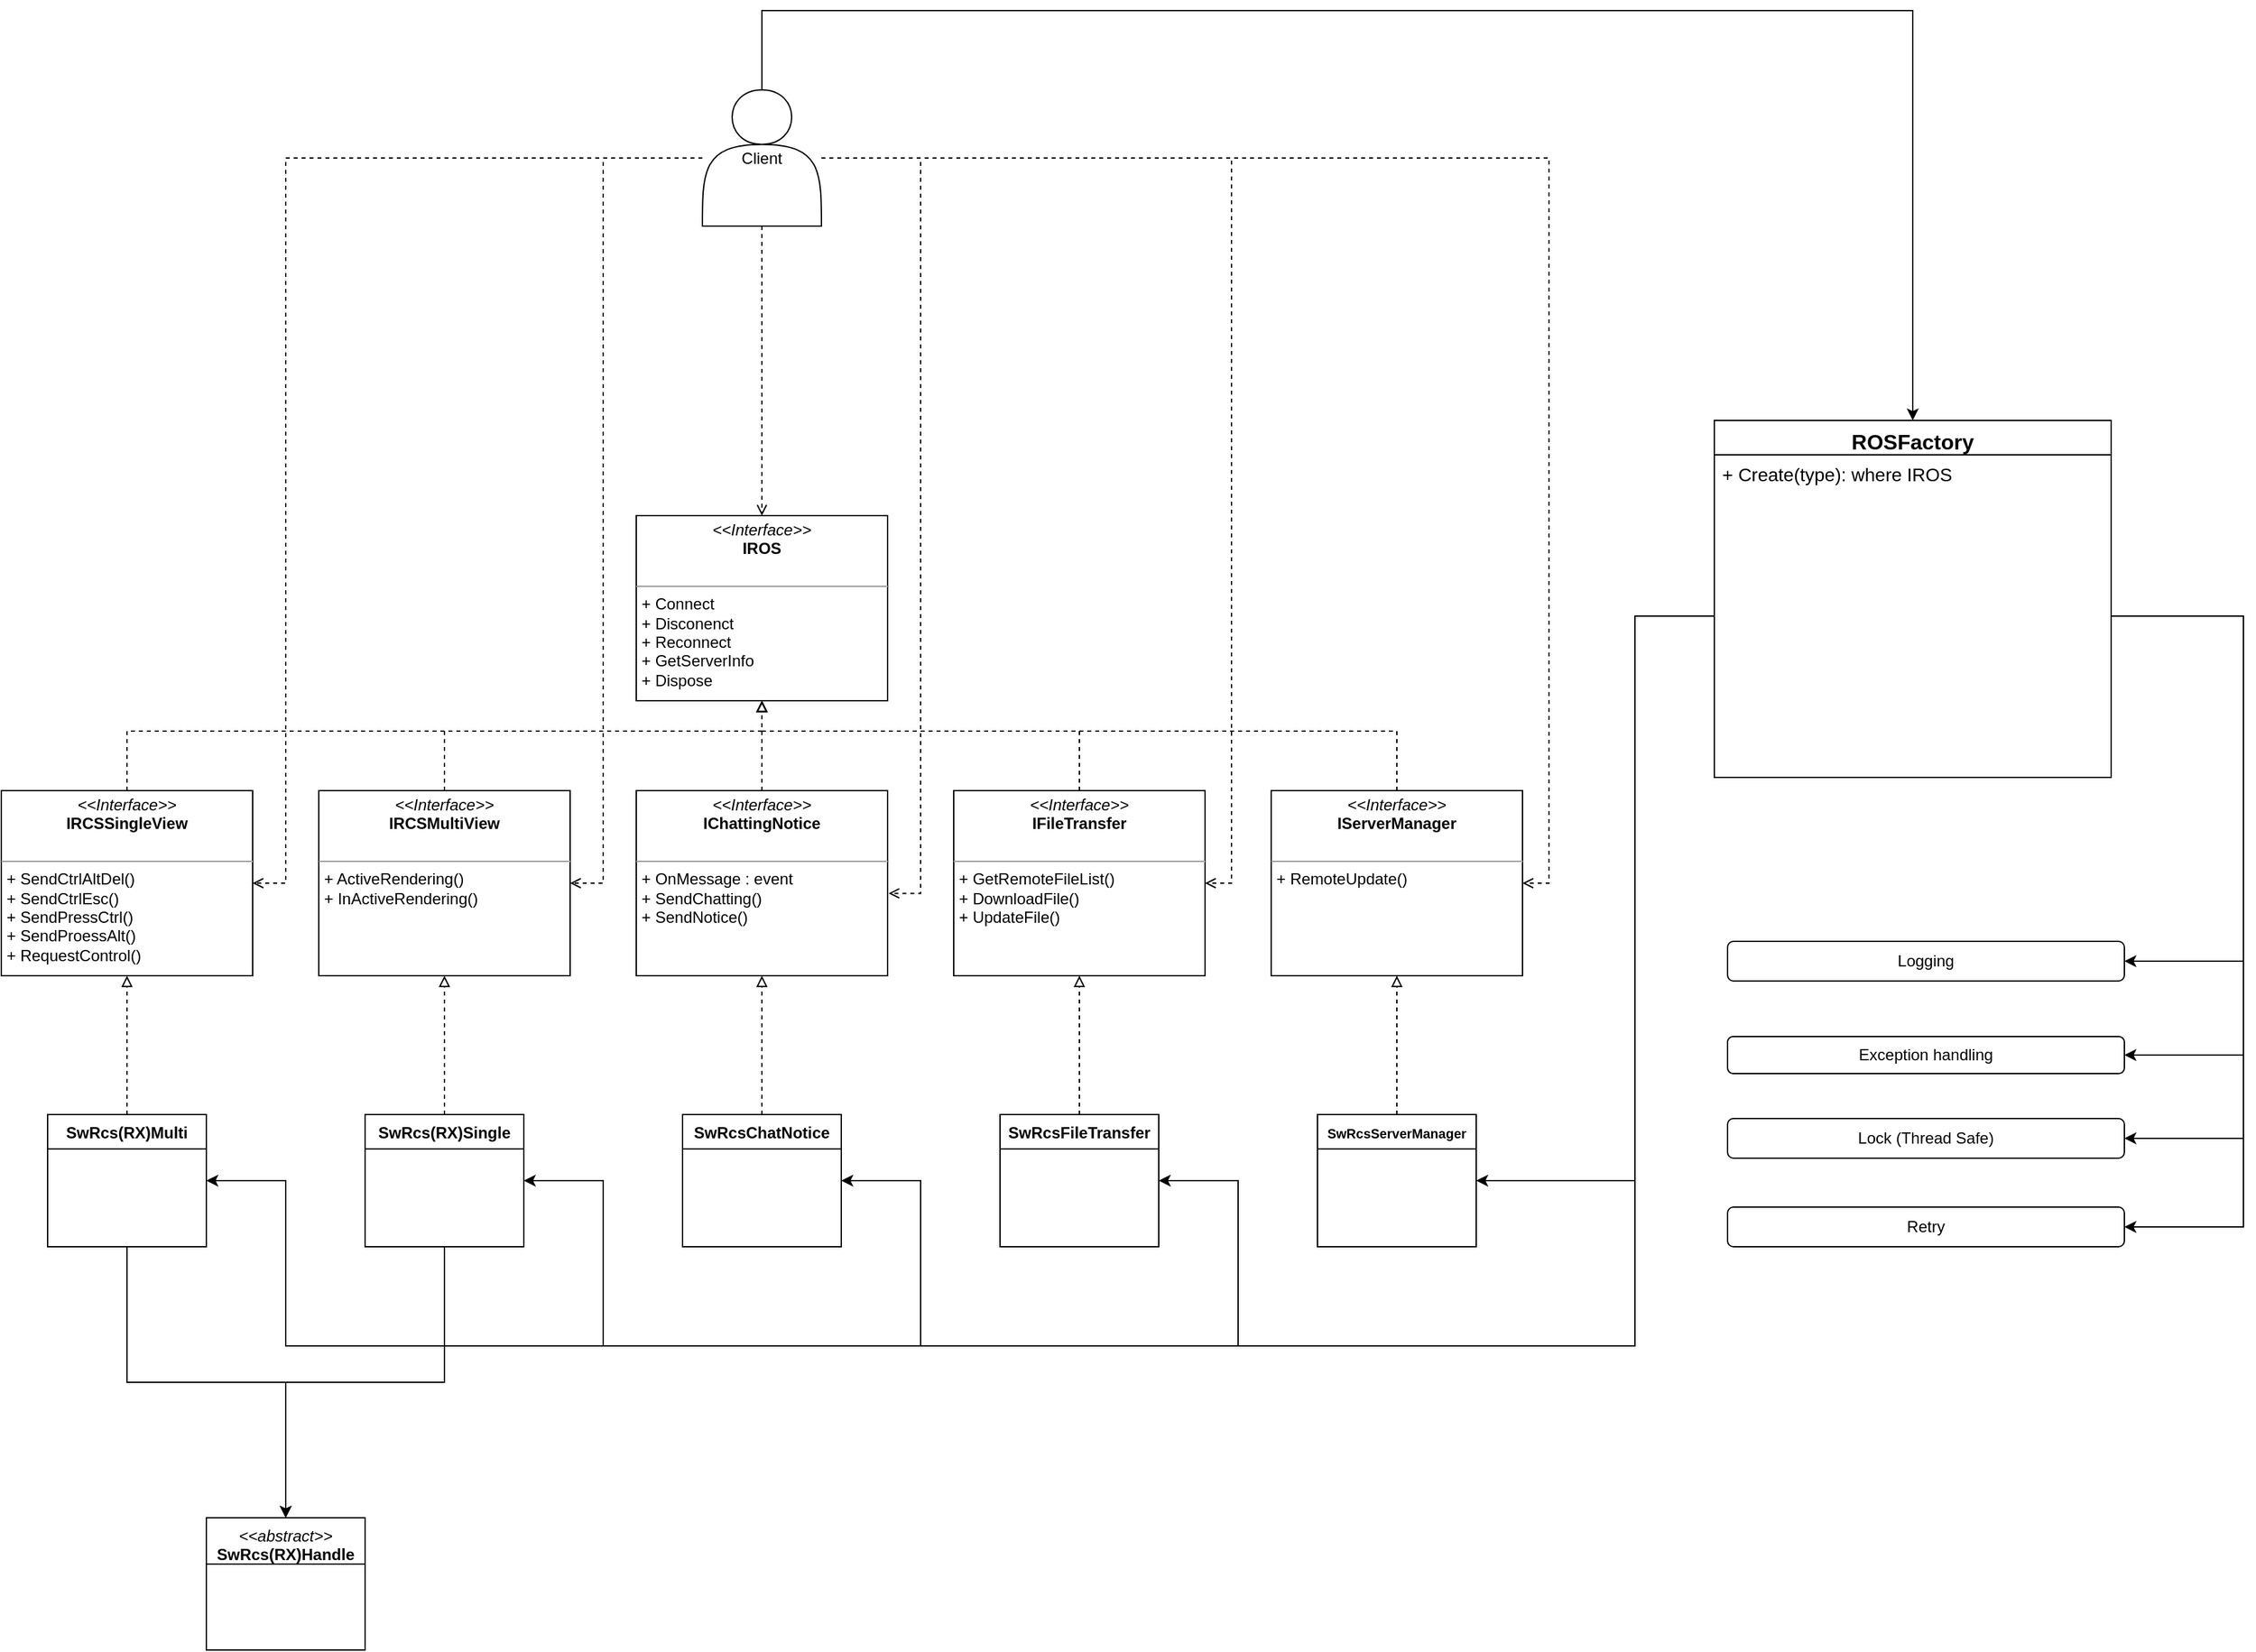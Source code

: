 <mxfile version="24.7.3" type="github">
  <diagram name="Page-1" id="c4acf3e9-155e-7222-9cf6-157b1a14988f">
    <mxGraphModel dx="3457" dy="1356" grid="1" gridSize="10" guides="1" tooltips="1" connect="1" arrows="1" fold="1" page="1" pageScale="1" pageWidth="850" pageHeight="1100" background="none" math="0" shadow="0">
      <root>
        <mxCell id="0" />
        <mxCell id="1" parent="0" />
        <mxCell id="5d2195bd80daf111-18" value="&lt;p style=&quot;margin:0px;margin-top:4px;text-align:center;&quot;&gt;&lt;i&gt;&amp;lt;&amp;lt;Interface&amp;gt;&amp;gt;&lt;/i&gt;&lt;br&gt;&lt;b&gt;IROS&lt;/b&gt;&lt;/p&gt;&lt;p style=&quot;margin:0px;margin-left:4px;&quot;&gt;&lt;br&gt;&lt;/p&gt;&lt;hr size=&quot;1&quot;&gt;&lt;p style=&quot;margin:0px;margin-left:4px;&quot;&gt;+ Connect&lt;/p&gt;&lt;p style=&quot;margin:0px;margin-left:4px;&quot;&gt;+ Disconenct&lt;/p&gt;&lt;p style=&quot;margin:0px;margin-left:4px;&quot;&gt;+ Reconnect&lt;/p&gt;&lt;p style=&quot;margin:0px;margin-left:4px;&quot;&gt;+ GetServerInfo&lt;/p&gt;&lt;p style=&quot;margin:0px;margin-left:4px;&quot;&gt;+ Dispose&lt;/p&gt;" style="verticalAlign=top;align=left;overflow=fill;fontSize=12;fontFamily=Helvetica;html=1;rounded=0;shadow=0;comic=0;labelBackgroundColor=none;strokeWidth=1" parent="1" vertex="1">
          <mxGeometry x="-95" y="422" width="190" height="140" as="geometry" />
        </mxCell>
        <mxCell id="lRpp7das8P99_BeM9evT-51" style="edgeStyle=orthogonalEdgeStyle;rounded=0;orthogonalLoop=1;jettySize=auto;html=1;entryX=0.5;entryY=1;entryDx=0;entryDy=0;dashed=1;endArrow=block;endFill=0;" edge="1" parent="1" source="lRpp7das8P99_BeM9evT-1" target="5d2195bd80daf111-18">
          <mxGeometry relative="1" as="geometry">
            <Array as="points">
              <mxPoint x="-480" y="585" />
              <mxPoint y="585" />
            </Array>
          </mxGeometry>
        </mxCell>
        <mxCell id="lRpp7das8P99_BeM9evT-1" value="&lt;p style=&quot;margin:0px;margin-top:4px;text-align:center;&quot;&gt;&lt;i&gt;&amp;lt;&amp;lt;Interface&amp;gt;&amp;gt;&lt;/i&gt;&lt;br&gt;&lt;b&gt;IRCSSingleView&lt;/b&gt;&lt;/p&gt;&lt;p style=&quot;margin:0px;margin-left:4px;&quot;&gt;&lt;br&gt;&lt;/p&gt;&lt;hr size=&quot;1&quot;&gt;&lt;p style=&quot;margin:0px;margin-left:4px;&quot;&gt;+ SendCtrlAltDel()&lt;/p&gt;&lt;p style=&quot;margin:0px;margin-left:4px;&quot;&gt;+ SendCtrlEsc()&lt;/p&gt;&lt;p style=&quot;margin:0px;margin-left:4px;&quot;&gt;+ SendPressCtrl()&lt;/p&gt;&lt;p style=&quot;margin:0px;margin-left:4px;&quot;&gt;+ SendProessAlt()&lt;/p&gt;&lt;p style=&quot;margin:0px;margin-left:4px;&quot;&gt;+ RequestControl()&lt;/p&gt;" style="verticalAlign=top;align=left;overflow=fill;fontSize=12;fontFamily=Helvetica;html=1;rounded=0;shadow=0;comic=0;labelBackgroundColor=none;strokeWidth=1" vertex="1" parent="1">
          <mxGeometry x="-575" y="630" width="190" height="140" as="geometry" />
        </mxCell>
        <mxCell id="lRpp7das8P99_BeM9evT-52" style="edgeStyle=orthogonalEdgeStyle;rounded=0;orthogonalLoop=1;jettySize=auto;html=1;entryX=0.5;entryY=1;entryDx=0;entryDy=0;dashed=1;endArrow=block;endFill=0;" edge="1" parent="1" source="lRpp7das8P99_BeM9evT-4" target="5d2195bd80daf111-18">
          <mxGeometry relative="1" as="geometry">
            <Array as="points">
              <mxPoint x="-240" y="585" />
              <mxPoint y="585" />
            </Array>
          </mxGeometry>
        </mxCell>
        <mxCell id="lRpp7das8P99_BeM9evT-4" value="&lt;p style=&quot;margin:0px;margin-top:4px;text-align:center;&quot;&gt;&lt;i&gt;&amp;lt;&amp;lt;Interface&amp;gt;&amp;gt;&lt;/i&gt;&lt;br&gt;&lt;b&gt;IRCSMultiView&lt;/b&gt;&lt;/p&gt;&lt;p style=&quot;margin:0px;margin-left:4px;&quot;&gt;&lt;br&gt;&lt;/p&gt;&lt;hr size=&quot;1&quot;&gt;&lt;p style=&quot;margin:0px;margin-left:4px;&quot;&gt;+ ActiveRendering()&lt;/p&gt;&lt;p style=&quot;margin:0px;margin-left:4px;&quot;&gt;+ InActiveRendering()&lt;/p&gt;" style="verticalAlign=top;align=left;overflow=fill;fontSize=12;fontFamily=Helvetica;html=1;rounded=0;shadow=0;comic=0;labelBackgroundColor=none;strokeWidth=1" vertex="1" parent="1">
          <mxGeometry x="-335" y="630" width="190" height="140" as="geometry" />
        </mxCell>
        <mxCell id="lRpp7das8P99_BeM9evT-53" style="edgeStyle=orthogonalEdgeStyle;rounded=0;orthogonalLoop=1;jettySize=auto;html=1;entryX=0.5;entryY=1;entryDx=0;entryDy=0;dashed=1;endArrow=block;endFill=0;" edge="1" parent="1" source="lRpp7das8P99_BeM9evT-6" target="5d2195bd80daf111-18">
          <mxGeometry relative="1" as="geometry" />
        </mxCell>
        <mxCell id="lRpp7das8P99_BeM9evT-6" value="&lt;p style=&quot;margin:0px;margin-top:4px;text-align:center;&quot;&gt;&lt;i&gt;&amp;lt;&amp;lt;Interface&amp;gt;&amp;gt;&lt;/i&gt;&lt;br&gt;&lt;b&gt;IChattingNotice&lt;/b&gt;&lt;/p&gt;&lt;p style=&quot;margin:0px;margin-left:4px;&quot;&gt;&lt;br&gt;&lt;/p&gt;&lt;hr size=&quot;1&quot;&gt;&lt;p style=&quot;margin:0px;margin-left:4px;&quot;&gt;+ OnMessage : event&lt;/p&gt;&lt;p style=&quot;margin:0px;margin-left:4px;&quot;&gt;+ SendChatting()&lt;/p&gt;&lt;p style=&quot;margin:0px;margin-left:4px;&quot;&gt;+ SendNotice()&lt;/p&gt;" style="verticalAlign=top;align=left;overflow=fill;fontSize=12;fontFamily=Helvetica;html=1;rounded=0;shadow=0;comic=0;labelBackgroundColor=none;strokeWidth=1" vertex="1" parent="1">
          <mxGeometry x="-95" y="630" width="190" height="140" as="geometry" />
        </mxCell>
        <mxCell id="lRpp7das8P99_BeM9evT-54" style="edgeStyle=orthogonalEdgeStyle;rounded=0;orthogonalLoop=1;jettySize=auto;html=1;dashed=1;endArrow=block;endFill=0;" edge="1" parent="1" source="lRpp7das8P99_BeM9evT-8" target="5d2195bd80daf111-18">
          <mxGeometry relative="1" as="geometry">
            <Array as="points">
              <mxPoint x="240" y="585" />
              <mxPoint y="585" />
            </Array>
          </mxGeometry>
        </mxCell>
        <mxCell id="lRpp7das8P99_BeM9evT-8" value="&lt;p style=&quot;margin:0px;margin-top:4px;text-align:center;&quot;&gt;&lt;i&gt;&amp;lt;&amp;lt;Interface&amp;gt;&amp;gt;&lt;/i&gt;&lt;br&gt;&lt;b&gt;IFileTransfer&lt;/b&gt;&lt;/p&gt;&lt;p style=&quot;margin:0px;margin-left:4px;&quot;&gt;&lt;br&gt;&lt;/p&gt;&lt;hr size=&quot;1&quot;&gt;&lt;p style=&quot;margin:0px;margin-left:4px;&quot;&gt;+ GetRemoteFileList()&lt;/p&gt;&lt;p style=&quot;margin:0px;margin-left:4px;&quot;&gt;+ DownloadFile()&lt;/p&gt;&lt;p style=&quot;margin:0px;margin-left:4px;&quot;&gt;+ UpdateFile()&lt;/p&gt;" style="verticalAlign=top;align=left;overflow=fill;fontSize=12;fontFamily=Helvetica;html=1;rounded=0;shadow=0;comic=0;labelBackgroundColor=none;strokeWidth=1" vertex="1" parent="1">
          <mxGeometry x="145" y="630" width="190" height="140" as="geometry" />
        </mxCell>
        <mxCell id="lRpp7das8P99_BeM9evT-55" style="edgeStyle=orthogonalEdgeStyle;rounded=0;orthogonalLoop=1;jettySize=auto;html=1;dashed=1;endArrow=block;endFill=0;" edge="1" parent="1" source="lRpp7das8P99_BeM9evT-10" target="5d2195bd80daf111-18">
          <mxGeometry relative="1" as="geometry">
            <Array as="points">
              <mxPoint x="480" y="585" />
              <mxPoint y="585" />
            </Array>
          </mxGeometry>
        </mxCell>
        <mxCell id="lRpp7das8P99_BeM9evT-10" value="&lt;p style=&quot;margin:0px;margin-top:4px;text-align:center;&quot;&gt;&lt;i&gt;&amp;lt;&amp;lt;Interface&amp;gt;&amp;gt;&lt;/i&gt;&lt;br&gt;&lt;b&gt;IServerManager&lt;/b&gt;&lt;/p&gt;&lt;p style=&quot;margin:0px;margin-left:4px;&quot;&gt;&lt;br&gt;&lt;/p&gt;&lt;hr size=&quot;1&quot;&gt;&lt;p style=&quot;margin:0px;margin-left:4px;&quot;&gt;+ RemoteUpdate()&lt;/p&gt;" style="verticalAlign=top;align=left;overflow=fill;fontSize=12;fontFamily=Helvetica;html=1;rounded=0;shadow=0;comic=0;labelBackgroundColor=none;strokeWidth=1" vertex="1" parent="1">
          <mxGeometry x="385" y="630" width="190" height="140" as="geometry" />
        </mxCell>
        <mxCell id="lRpp7das8P99_BeM9evT-31" value="&lt;span style=&quot;font-weight: normal;&quot;&gt;&lt;i&gt;&amp;lt;&amp;lt;abstract&amp;gt;&amp;gt;&lt;/i&gt;&lt;/span&gt;&lt;br&gt;SwRcs(RX)Handle" style="swimlane;fontStyle=1;align=center;verticalAlign=top;childLayout=stackLayout;horizontal=1;startSize=35;horizontalStack=0;resizeParent=1;resizeParentMax=0;resizeLast=0;collapsible=1;marginBottom=0;whiteSpace=wrap;html=1;" vertex="1" parent="1">
          <mxGeometry x="-420" y="1180" width="120" height="100" as="geometry" />
        </mxCell>
        <mxCell id="lRpp7das8P99_BeM9evT-45" style="edgeStyle=orthogonalEdgeStyle;rounded=0;orthogonalLoop=1;jettySize=auto;html=1;dashed=1;endArrow=block;endFill=0;" edge="1" parent="1" source="lRpp7das8P99_BeM9evT-42" target="lRpp7das8P99_BeM9evT-1">
          <mxGeometry relative="1" as="geometry" />
        </mxCell>
        <mxCell id="lRpp7das8P99_BeM9evT-57" style="edgeStyle=orthogonalEdgeStyle;rounded=0;orthogonalLoop=1;jettySize=auto;html=1;entryX=0.5;entryY=0;entryDx=0;entryDy=0;" edge="1" parent="1" source="lRpp7das8P99_BeM9evT-42" target="lRpp7das8P99_BeM9evT-31">
          <mxGeometry relative="1" as="geometry" />
        </mxCell>
        <mxCell id="lRpp7das8P99_BeM9evT-42" value="SwRcs(RX)Multi" style="swimlane;fontStyle=1;align=center;verticalAlign=top;childLayout=stackLayout;horizontal=1;startSize=26;horizontalStack=0;resizeParent=1;resizeParentMax=0;resizeLast=0;collapsible=1;marginBottom=0;whiteSpace=wrap;html=1;" vertex="1" parent="1">
          <mxGeometry x="-540" y="875" width="120" height="100" as="geometry" />
        </mxCell>
        <mxCell id="lRpp7das8P99_BeM9evT-46" style="edgeStyle=orthogonalEdgeStyle;rounded=0;orthogonalLoop=1;jettySize=auto;html=1;dashed=1;endArrow=block;endFill=0;" edge="1" parent="1" source="lRpp7das8P99_BeM9evT-44" target="lRpp7das8P99_BeM9evT-4">
          <mxGeometry relative="1" as="geometry" />
        </mxCell>
        <mxCell id="lRpp7das8P99_BeM9evT-56" style="edgeStyle=orthogonalEdgeStyle;rounded=0;orthogonalLoop=1;jettySize=auto;html=1;" edge="1" parent="1" source="lRpp7das8P99_BeM9evT-44" target="lRpp7das8P99_BeM9evT-31">
          <mxGeometry relative="1" as="geometry" />
        </mxCell>
        <mxCell id="lRpp7das8P99_BeM9evT-44" value="SwRcs(RX)Single" style="swimlane;fontStyle=1;align=center;verticalAlign=top;childLayout=stackLayout;horizontal=1;startSize=26;horizontalStack=0;resizeParent=1;resizeParentMax=0;resizeLast=0;collapsible=1;marginBottom=0;whiteSpace=wrap;html=1;" vertex="1" parent="1">
          <mxGeometry x="-300" y="875" width="120" height="100" as="geometry" />
        </mxCell>
        <mxCell id="lRpp7das8P99_BeM9evT-59" style="edgeStyle=orthogonalEdgeStyle;rounded=0;orthogonalLoop=1;jettySize=auto;html=1;entryX=0.5;entryY=1;entryDx=0;entryDy=0;dashed=1;endArrow=block;endFill=0;" edge="1" parent="1" source="lRpp7das8P99_BeM9evT-58" target="lRpp7das8P99_BeM9evT-6">
          <mxGeometry relative="1" as="geometry" />
        </mxCell>
        <mxCell id="lRpp7das8P99_BeM9evT-58" value="SwRcsChatNotice" style="swimlane;fontStyle=1;align=center;verticalAlign=top;childLayout=stackLayout;horizontal=1;startSize=26;horizontalStack=0;resizeParent=1;resizeParentMax=0;resizeLast=0;collapsible=1;marginBottom=0;whiteSpace=wrap;html=1;" vertex="1" parent="1">
          <mxGeometry x="-60" y="875" width="120" height="100" as="geometry" />
        </mxCell>
        <mxCell id="lRpp7das8P99_BeM9evT-61" style="edgeStyle=orthogonalEdgeStyle;rounded=0;orthogonalLoop=1;jettySize=auto;html=1;entryX=0.5;entryY=1;entryDx=0;entryDy=0;dashed=1;endArrow=block;endFill=0;" edge="1" parent="1" source="lRpp7das8P99_BeM9evT-60" target="lRpp7das8P99_BeM9evT-8">
          <mxGeometry relative="1" as="geometry" />
        </mxCell>
        <mxCell id="lRpp7das8P99_BeM9evT-60" value="SwRcsFileTransfer" style="swimlane;fontStyle=1;align=center;verticalAlign=top;childLayout=stackLayout;horizontal=1;startSize=26;horizontalStack=0;resizeParent=1;resizeParentMax=0;resizeLast=0;collapsible=1;marginBottom=0;whiteSpace=wrap;html=1;" vertex="1" parent="1">
          <mxGeometry x="180" y="875" width="120" height="100" as="geometry" />
        </mxCell>
        <mxCell id="lRpp7das8P99_BeM9evT-63" style="edgeStyle=orthogonalEdgeStyle;rounded=0;orthogonalLoop=1;jettySize=auto;html=1;entryX=0.5;entryY=1;entryDx=0;entryDy=0;dashed=1;endArrow=block;endFill=0;" edge="1" parent="1" source="lRpp7das8P99_BeM9evT-62" target="lRpp7das8P99_BeM9evT-10">
          <mxGeometry relative="1" as="geometry" />
        </mxCell>
        <mxCell id="lRpp7das8P99_BeM9evT-62" value="&lt;font style=&quot;font-size: 10px;&quot;&gt;SwRcsServerManager&lt;/font&gt;" style="swimlane;fontStyle=1;align=center;verticalAlign=top;childLayout=stackLayout;horizontal=1;startSize=26;horizontalStack=0;resizeParent=1;resizeParentMax=0;resizeLast=0;collapsible=1;marginBottom=0;whiteSpace=wrap;html=1;" vertex="1" parent="1">
          <mxGeometry x="420" y="875" width="120" height="100" as="geometry" />
        </mxCell>
        <mxCell id="lRpp7das8P99_BeM9evT-114" style="edgeStyle=orthogonalEdgeStyle;rounded=0;orthogonalLoop=1;jettySize=auto;html=1;entryX=1;entryY=0.5;entryDx=0;entryDy=0;dashed=1;endArrow=open;endFill=0;" edge="1" parent="1" source="lRpp7das8P99_BeM9evT-97" target="lRpp7das8P99_BeM9evT-10">
          <mxGeometry relative="1" as="geometry" />
        </mxCell>
        <mxCell id="lRpp7das8P99_BeM9evT-115" style="edgeStyle=orthogonalEdgeStyle;rounded=0;orthogonalLoop=1;jettySize=auto;html=1;entryX=1;entryY=0.5;entryDx=0;entryDy=0;dashed=1;endArrow=open;endFill=0;" edge="1" parent="1" source="lRpp7das8P99_BeM9evT-97" target="lRpp7das8P99_BeM9evT-8">
          <mxGeometry relative="1" as="geometry" />
        </mxCell>
        <mxCell id="lRpp7das8P99_BeM9evT-117" style="edgeStyle=orthogonalEdgeStyle;rounded=0;orthogonalLoop=1;jettySize=auto;html=1;entryX=1;entryY=0.5;entryDx=0;entryDy=0;dashed=1;endArrow=open;endFill=0;" edge="1" parent="1" source="lRpp7das8P99_BeM9evT-97" target="lRpp7das8P99_BeM9evT-4">
          <mxGeometry relative="1" as="geometry">
            <Array as="points">
              <mxPoint x="-120" y="152" />
              <mxPoint x="-120" y="700" />
            </Array>
          </mxGeometry>
        </mxCell>
        <mxCell id="lRpp7das8P99_BeM9evT-118" style="edgeStyle=orthogonalEdgeStyle;rounded=0;orthogonalLoop=1;jettySize=auto;html=1;entryX=1;entryY=0.5;entryDx=0;entryDy=0;dashed=1;endArrow=open;endFill=0;" edge="1" parent="1" source="lRpp7das8P99_BeM9evT-97" target="lRpp7das8P99_BeM9evT-1">
          <mxGeometry relative="1" as="geometry">
            <Array as="points">
              <mxPoint x="-360" y="152" />
              <mxPoint x="-360" y="700" />
            </Array>
          </mxGeometry>
        </mxCell>
        <mxCell id="lRpp7das8P99_BeM9evT-119" style="edgeStyle=orthogonalEdgeStyle;rounded=0;orthogonalLoop=1;jettySize=auto;html=1;dashed=1;endArrow=open;endFill=0;" edge="1" parent="1" source="lRpp7das8P99_BeM9evT-97" target="5d2195bd80daf111-18">
          <mxGeometry relative="1" as="geometry" />
        </mxCell>
        <mxCell id="lRpp7das8P99_BeM9evT-123" style="edgeStyle=orthogonalEdgeStyle;rounded=0;orthogonalLoop=1;jettySize=auto;html=1;entryX=0.5;entryY=0;entryDx=0;entryDy=0;" edge="1" parent="1" source="lRpp7das8P99_BeM9evT-97" target="lRpp7das8P99_BeM9evT-107">
          <mxGeometry relative="1" as="geometry">
            <Array as="points">
              <mxPoint y="40" />
              <mxPoint x="870" y="40" />
            </Array>
          </mxGeometry>
        </mxCell>
        <mxCell id="lRpp7das8P99_BeM9evT-97" value="Client" style="shape=actor;whiteSpace=wrap;html=1;" vertex="1" parent="1">
          <mxGeometry x="-45" y="100" width="90" height="103" as="geometry" />
        </mxCell>
        <mxCell id="lRpp7das8P99_BeM9evT-103" value="Logging" style="rounded=1;whiteSpace=wrap;html=1;" vertex="1" parent="1">
          <mxGeometry x="730" y="744" width="300" height="30" as="geometry" />
        </mxCell>
        <mxCell id="lRpp7das8P99_BeM9evT-104" value="Exception handling" style="rounded=1;whiteSpace=wrap;html=1;" vertex="1" parent="1">
          <mxGeometry x="730" y="816" width="300" height="28" as="geometry" />
        </mxCell>
        <mxCell id="lRpp7das8P99_BeM9evT-105" value="Retry" style="rounded=1;whiteSpace=wrap;html=1;" vertex="1" parent="1">
          <mxGeometry x="730" y="945" width="300" height="30" as="geometry" />
        </mxCell>
        <mxCell id="lRpp7das8P99_BeM9evT-106" value="Lock (Thread Safe)" style="rounded=1;whiteSpace=wrap;html=1;" vertex="1" parent="1">
          <mxGeometry x="730" y="878" width="300" height="30" as="geometry" />
        </mxCell>
        <mxCell id="lRpp7das8P99_BeM9evT-107" value="&lt;font style=&quot;font-size: 16px;&quot;&gt;ROSFactory&lt;/font&gt;" style="swimlane;fontStyle=1;align=center;verticalAlign=top;childLayout=stackLayout;horizontal=1;startSize=26;horizontalStack=0;resizeParent=1;resizeParentMax=0;resizeLast=0;collapsible=1;marginBottom=0;whiteSpace=wrap;html=1;" vertex="1" parent="1">
          <mxGeometry x="720" y="350" width="300" height="270" as="geometry" />
        </mxCell>
        <mxCell id="lRpp7das8P99_BeM9evT-108" value="&lt;font style=&quot;font-size: 14px;&quot;&gt;+ Create(type): where IROS&lt;/font&gt;" style="text;strokeColor=none;fillColor=none;align=left;verticalAlign=top;spacingLeft=4;spacingRight=4;overflow=hidden;rotatable=0;points=[[0,0.5],[1,0.5]];portConstraint=eastwest;whiteSpace=wrap;html=1;" vertex="1" parent="lRpp7das8P99_BeM9evT-107">
          <mxGeometry y="26" width="300" height="244" as="geometry" />
        </mxCell>
        <mxCell id="lRpp7das8P99_BeM9evT-116" style="edgeStyle=orthogonalEdgeStyle;rounded=0;orthogonalLoop=1;jettySize=auto;html=1;entryX=1.004;entryY=0.555;entryDx=0;entryDy=0;entryPerimeter=0;dashed=1;endArrow=open;endFill=0;" edge="1" parent="1" source="lRpp7das8P99_BeM9evT-97" target="lRpp7das8P99_BeM9evT-6">
          <mxGeometry relative="1" as="geometry">
            <Array as="points">
              <mxPoint x="120" y="152" />
              <mxPoint x="120" y="708" />
            </Array>
          </mxGeometry>
        </mxCell>
        <mxCell id="lRpp7das8P99_BeM9evT-132" style="edgeStyle=orthogonalEdgeStyle;rounded=0;orthogonalLoop=1;jettySize=auto;html=1;entryX=1;entryY=0.5;entryDx=0;entryDy=0;endArrow=classic;endFill=1;" edge="1" parent="1" source="lRpp7das8P99_BeM9evT-108" target="lRpp7das8P99_BeM9evT-62">
          <mxGeometry relative="1" as="geometry">
            <Array as="points">
              <mxPoint x="660" y="498" />
              <mxPoint x="660" y="925" />
            </Array>
          </mxGeometry>
        </mxCell>
        <mxCell id="lRpp7das8P99_BeM9evT-134" style="edgeStyle=orthogonalEdgeStyle;rounded=0;orthogonalLoop=1;jettySize=auto;html=1;exitX=0;exitY=0.5;exitDx=0;exitDy=0;entryX=1;entryY=0.5;entryDx=0;entryDy=0;endArrow=classic;endFill=1;" edge="1" parent="1" source="lRpp7das8P99_BeM9evT-108" target="lRpp7das8P99_BeM9evT-60">
          <mxGeometry relative="1" as="geometry">
            <Array as="points">
              <mxPoint x="660" y="498" />
              <mxPoint x="660" y="1050" />
              <mxPoint x="360" y="1050" />
              <mxPoint x="360" y="925" />
            </Array>
          </mxGeometry>
        </mxCell>
        <mxCell id="lRpp7das8P99_BeM9evT-135" style="edgeStyle=orthogonalEdgeStyle;rounded=0;orthogonalLoop=1;jettySize=auto;html=1;entryX=1;entryY=0.5;entryDx=0;entryDy=0;endArrow=classic;endFill=1;" edge="1" parent="1" source="lRpp7das8P99_BeM9evT-108" target="lRpp7das8P99_BeM9evT-58">
          <mxGeometry relative="1" as="geometry">
            <Array as="points">
              <mxPoint x="660" y="498" />
              <mxPoint x="660" y="1050" />
              <mxPoint x="120" y="1050" />
              <mxPoint x="120" y="925" />
            </Array>
          </mxGeometry>
        </mxCell>
        <mxCell id="lRpp7das8P99_BeM9evT-136" style="edgeStyle=orthogonalEdgeStyle;rounded=0;orthogonalLoop=1;jettySize=auto;html=1;" edge="1" parent="1" source="lRpp7das8P99_BeM9evT-108" target="lRpp7das8P99_BeM9evT-103">
          <mxGeometry relative="1" as="geometry">
            <Array as="points">
              <mxPoint x="1120" y="498" />
              <mxPoint x="1120" y="759" />
            </Array>
          </mxGeometry>
        </mxCell>
        <mxCell id="lRpp7das8P99_BeM9evT-137" style="edgeStyle=orthogonalEdgeStyle;rounded=0;orthogonalLoop=1;jettySize=auto;html=1;exitX=1;exitY=0.5;exitDx=0;exitDy=0;" edge="1" parent="1" source="lRpp7das8P99_BeM9evT-108" target="lRpp7das8P99_BeM9evT-104">
          <mxGeometry relative="1" as="geometry">
            <Array as="points">
              <mxPoint x="1120" y="498" />
              <mxPoint x="1120" y="830" />
            </Array>
          </mxGeometry>
        </mxCell>
        <mxCell id="lRpp7das8P99_BeM9evT-138" style="edgeStyle=orthogonalEdgeStyle;rounded=0;orthogonalLoop=1;jettySize=auto;html=1;" edge="1" parent="1" source="lRpp7das8P99_BeM9evT-108" target="lRpp7das8P99_BeM9evT-106">
          <mxGeometry relative="1" as="geometry">
            <Array as="points">
              <mxPoint x="1120" y="498" />
              <mxPoint x="1120" y="893" />
            </Array>
          </mxGeometry>
        </mxCell>
        <mxCell id="lRpp7das8P99_BeM9evT-140" style="edgeStyle=orthogonalEdgeStyle;rounded=0;orthogonalLoop=1;jettySize=auto;html=1;" edge="1" parent="1" source="lRpp7das8P99_BeM9evT-108" target="lRpp7das8P99_BeM9evT-105">
          <mxGeometry relative="1" as="geometry">
            <Array as="points">
              <mxPoint x="1120" y="498" />
              <mxPoint x="1120" y="960" />
            </Array>
          </mxGeometry>
        </mxCell>
        <mxCell id="lRpp7das8P99_BeM9evT-141" style="edgeStyle=orthogonalEdgeStyle;rounded=0;orthogonalLoop=1;jettySize=auto;html=1;entryX=1;entryY=0.5;entryDx=0;entryDy=0;endArrow=classic;endFill=1;" edge="1" parent="1" source="lRpp7das8P99_BeM9evT-108" target="lRpp7das8P99_BeM9evT-44">
          <mxGeometry relative="1" as="geometry">
            <Array as="points">
              <mxPoint x="660" y="498" />
              <mxPoint x="660" y="1050" />
              <mxPoint x="-120" y="1050" />
              <mxPoint x="-120" y="925" />
            </Array>
          </mxGeometry>
        </mxCell>
        <mxCell id="lRpp7das8P99_BeM9evT-142" style="edgeStyle=orthogonalEdgeStyle;rounded=0;orthogonalLoop=1;jettySize=auto;html=1;entryX=1;entryY=0.5;entryDx=0;entryDy=0;endArrow=classic;endFill=1;" edge="1" parent="1" source="lRpp7das8P99_BeM9evT-108" target="lRpp7das8P99_BeM9evT-42">
          <mxGeometry relative="1" as="geometry">
            <Array as="points">
              <mxPoint x="660" y="498" />
              <mxPoint x="660" y="1050" />
              <mxPoint x="-360" y="1050" />
              <mxPoint x="-360" y="925" />
            </Array>
          </mxGeometry>
        </mxCell>
      </root>
    </mxGraphModel>
  </diagram>
</mxfile>
